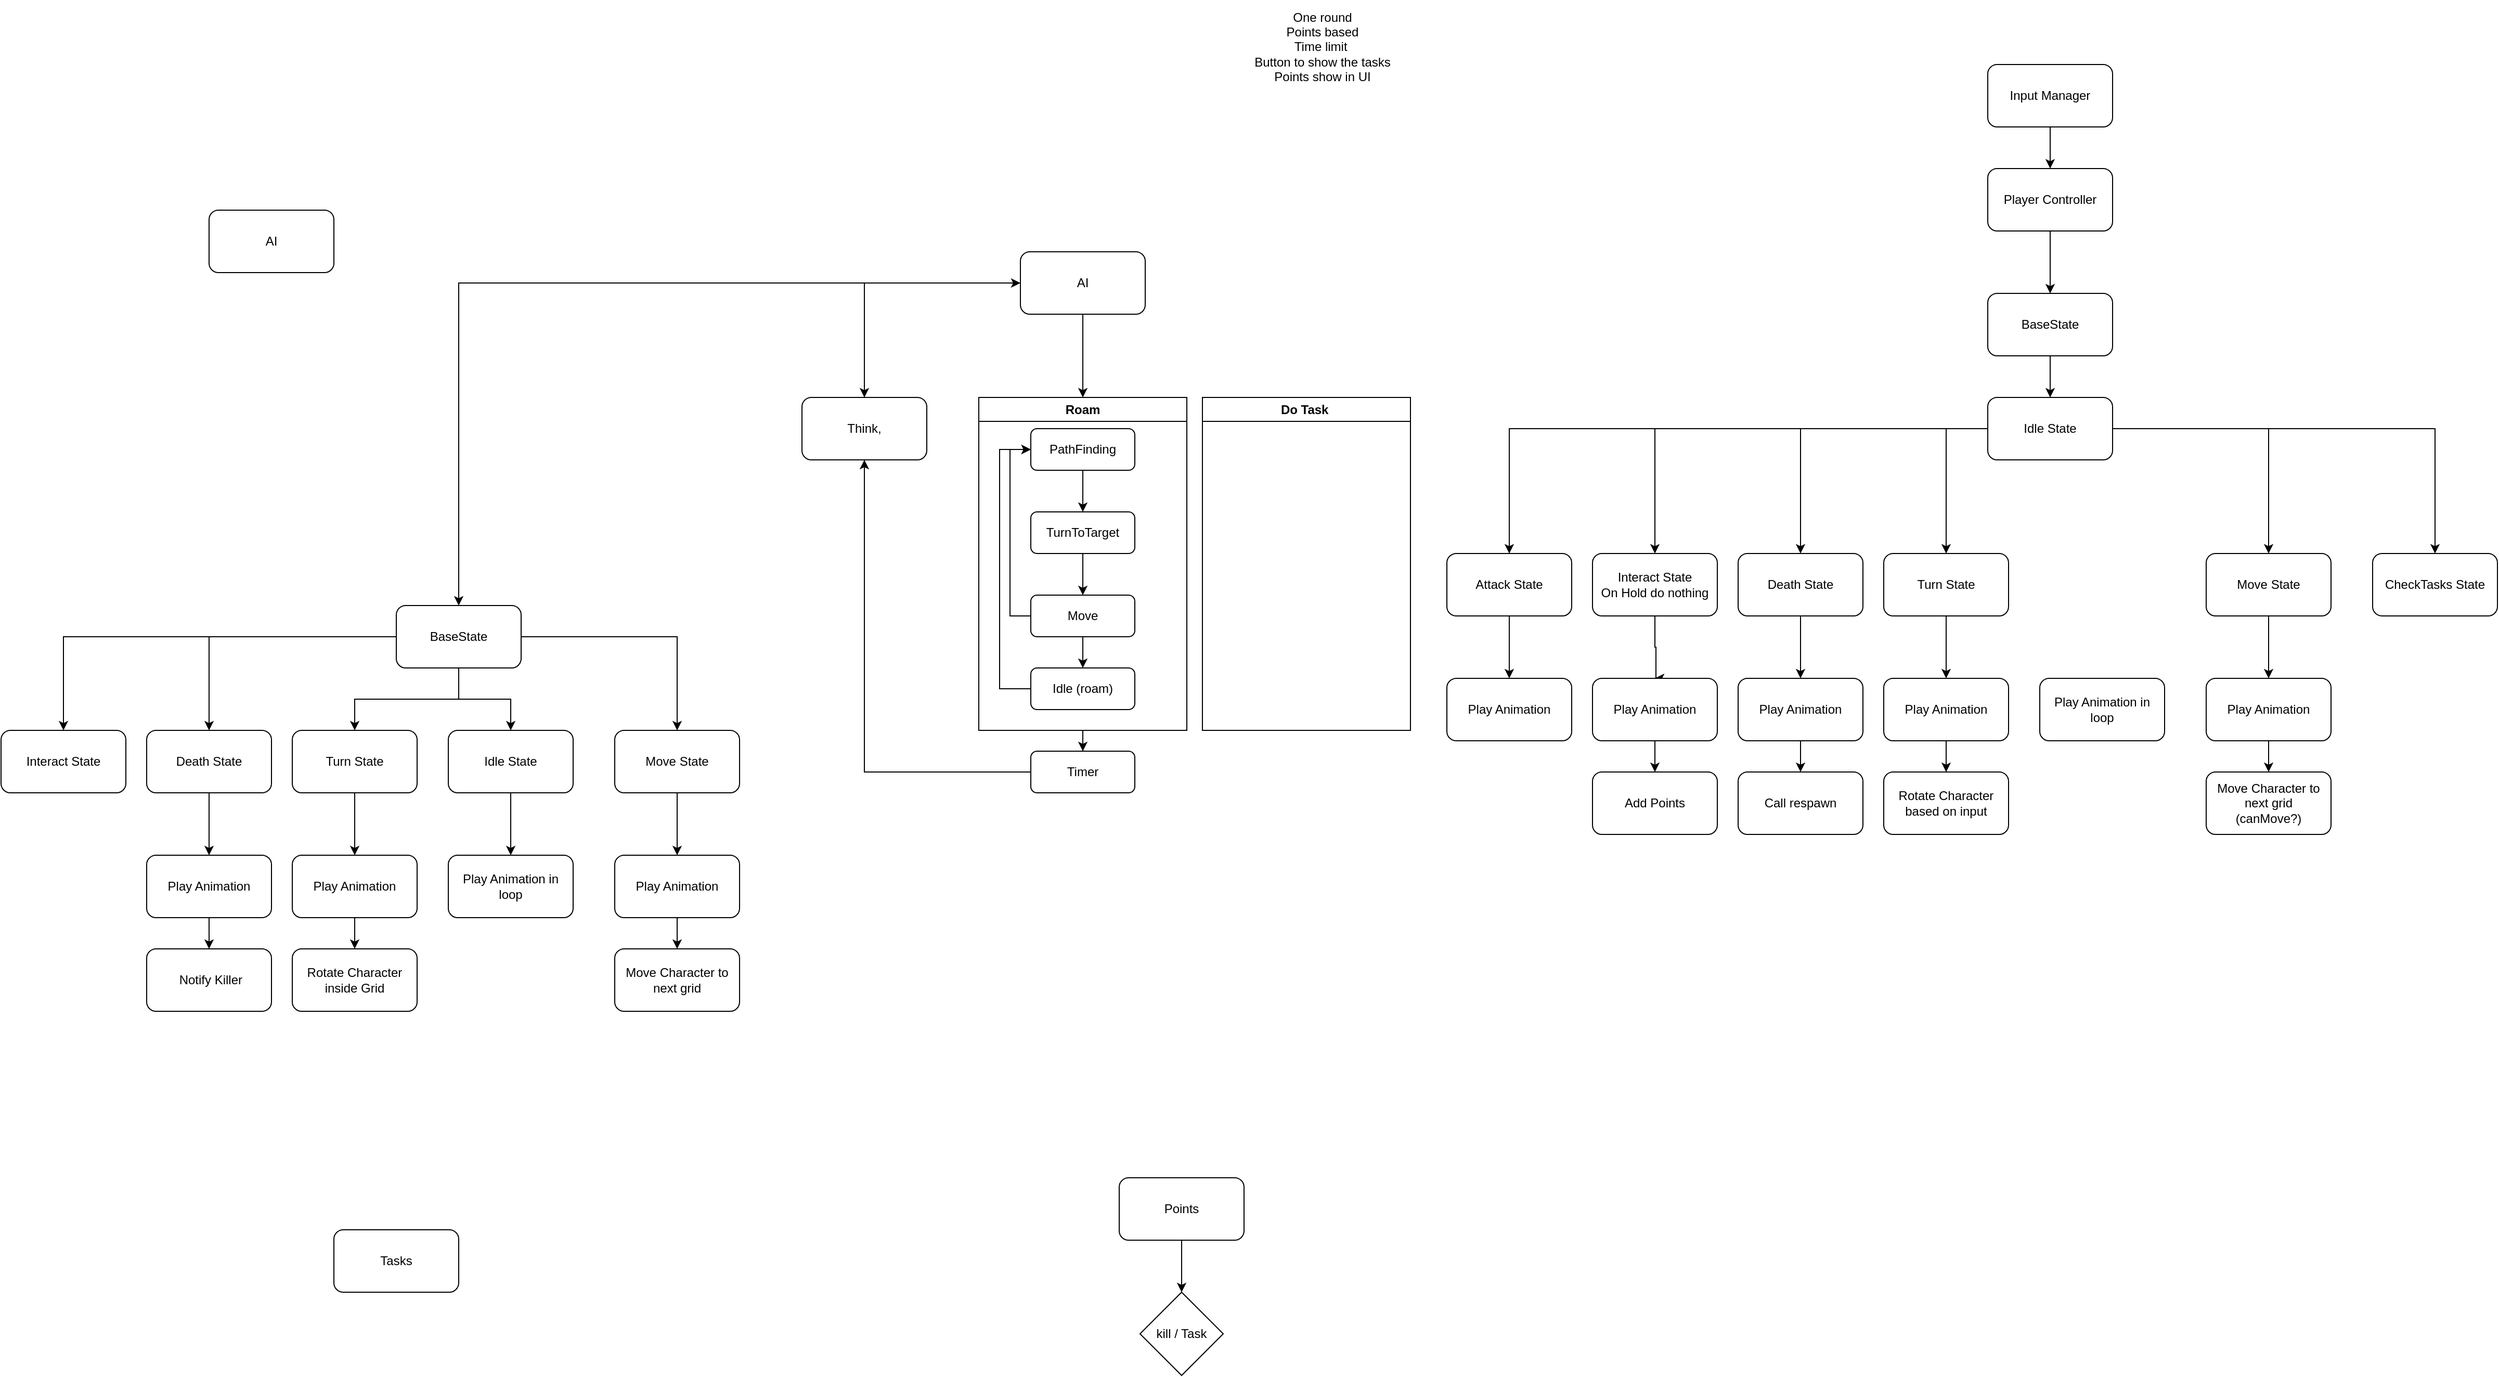 <mxfile version="24.0.4" type="device">
  <diagram name="Page-1" id="fpUOnozSw0sFAfAjcg4Q">
    <mxGraphModel dx="2947" dy="734" grid="1" gridSize="10" guides="1" tooltips="1" connect="1" arrows="1" fold="1" page="1" pageScale="1" pageWidth="850" pageHeight="1100" math="0" shadow="0">
      <root>
        <mxCell id="0" />
        <mxCell id="1" parent="0" />
        <mxCell id="XSct5k5VQUa2GznqLbLM-2" style="edgeStyle=orthogonalEdgeStyle;rounded=0;orthogonalLoop=1;jettySize=auto;html=1;entryX=0.5;entryY=0;entryDx=0;entryDy=0;" parent="1" source="XSct5k5VQUa2GznqLbLM-1" target="XSct5k5VQUa2GznqLbLM-3" edge="1">
          <mxGeometry relative="1" as="geometry">
            <mxPoint x="410" y="190" as="targetPoint" />
          </mxGeometry>
        </mxCell>
        <mxCell id="XSct5k5VQUa2GznqLbLM-1" value="Input Manager" style="rounded=1;whiteSpace=wrap;html=1;" parent="1" vertex="1">
          <mxGeometry x="350" y="100" width="120" height="60" as="geometry" />
        </mxCell>
        <mxCell id="XSct5k5VQUa2GznqLbLM-5" value="" style="edgeStyle=orthogonalEdgeStyle;rounded=0;orthogonalLoop=1;jettySize=auto;html=1;" parent="1" source="XSct5k5VQUa2GznqLbLM-3" target="XSct5k5VQUa2GznqLbLM-4" edge="1">
          <mxGeometry relative="1" as="geometry" />
        </mxCell>
        <mxCell id="XSct5k5VQUa2GznqLbLM-3" value="Player Controller" style="rounded=1;whiteSpace=wrap;html=1;" parent="1" vertex="1">
          <mxGeometry x="350" y="200" width="120" height="60" as="geometry" />
        </mxCell>
        <mxCell id="XSct5k5VQUa2GznqLbLM-13" style="edgeStyle=orthogonalEdgeStyle;rounded=0;orthogonalLoop=1;jettySize=auto;html=1;entryX=0.5;entryY=0;entryDx=0;entryDy=0;" parent="1" source="XSct5k5VQUa2GznqLbLM-4" target="XSct5k5VQUa2GznqLbLM-8" edge="1">
          <mxGeometry relative="1" as="geometry" />
        </mxCell>
        <mxCell id="XSct5k5VQUa2GznqLbLM-4" value="BaseState" style="whiteSpace=wrap;html=1;rounded=1;" parent="1" vertex="1">
          <mxGeometry x="350" y="320" width="120" height="60" as="geometry" />
        </mxCell>
        <mxCell id="XSct5k5VQUa2GznqLbLM-32" style="edgeStyle=orthogonalEdgeStyle;rounded=0;orthogonalLoop=1;jettySize=auto;html=1;entryX=0.5;entryY=0;entryDx=0;entryDy=0;" parent="1" source="XSct5k5VQUa2GznqLbLM-7" target="XSct5k5VQUa2GznqLbLM-33" edge="1">
          <mxGeometry relative="1" as="geometry">
            <mxPoint x="620" y="690" as="targetPoint" />
          </mxGeometry>
        </mxCell>
        <mxCell id="XSct5k5VQUa2GznqLbLM-7" value="Move State" style="whiteSpace=wrap;html=1;rounded=1;" parent="1" vertex="1">
          <mxGeometry x="560" y="570" width="120" height="60" as="geometry" />
        </mxCell>
        <mxCell id="Volj_1E85MB9AknWKt4E-5" style="edgeStyle=orthogonalEdgeStyle;rounded=0;orthogonalLoop=1;jettySize=auto;html=1;entryX=0.5;entryY=0;entryDx=0;entryDy=0;" edge="1" parent="1" source="XSct5k5VQUa2GznqLbLM-8" target="XSct5k5VQUa2GznqLbLM-11">
          <mxGeometry relative="1" as="geometry" />
        </mxCell>
        <mxCell id="Volj_1E85MB9AknWKt4E-6" style="edgeStyle=orthogonalEdgeStyle;rounded=0;orthogonalLoop=1;jettySize=auto;html=1;" edge="1" parent="1" source="XSct5k5VQUa2GznqLbLM-8" target="XSct5k5VQUa2GznqLbLM-12">
          <mxGeometry relative="1" as="geometry" />
        </mxCell>
        <mxCell id="Volj_1E85MB9AknWKt4E-7" style="edgeStyle=orthogonalEdgeStyle;rounded=0;orthogonalLoop=1;jettySize=auto;html=1;" edge="1" parent="1" source="XSct5k5VQUa2GznqLbLM-8" target="XSct5k5VQUa2GznqLbLM-10">
          <mxGeometry relative="1" as="geometry" />
        </mxCell>
        <mxCell id="Volj_1E85MB9AknWKt4E-8" style="edgeStyle=orthogonalEdgeStyle;rounded=0;orthogonalLoop=1;jettySize=auto;html=1;entryX=0.5;entryY=0;entryDx=0;entryDy=0;" edge="1" parent="1" source="XSct5k5VQUa2GznqLbLM-8" target="XSct5k5VQUa2GznqLbLM-9">
          <mxGeometry relative="1" as="geometry">
            <Array as="points">
              <mxPoint x="310" y="450" />
            </Array>
          </mxGeometry>
        </mxCell>
        <mxCell id="Volj_1E85MB9AknWKt4E-9" style="edgeStyle=orthogonalEdgeStyle;rounded=0;orthogonalLoop=1;jettySize=auto;html=1;" edge="1" parent="1" source="XSct5k5VQUa2GznqLbLM-8" target="XSct5k5VQUa2GznqLbLM-71">
          <mxGeometry relative="1" as="geometry" />
        </mxCell>
        <mxCell id="Volj_1E85MB9AknWKt4E-10" style="edgeStyle=orthogonalEdgeStyle;rounded=0;orthogonalLoop=1;jettySize=auto;html=1;entryX=0.5;entryY=0;entryDx=0;entryDy=0;" edge="1" parent="1" source="XSct5k5VQUa2GznqLbLM-8" target="XSct5k5VQUa2GznqLbLM-7">
          <mxGeometry relative="1" as="geometry" />
        </mxCell>
        <mxCell id="XSct5k5VQUa2GznqLbLM-8" value="Idle State" style="whiteSpace=wrap;html=1;rounded=1;" parent="1" vertex="1">
          <mxGeometry x="350" y="420" width="120" height="60" as="geometry" />
        </mxCell>
        <mxCell id="XSct5k5VQUa2GznqLbLM-25" style="edgeStyle=orthogonalEdgeStyle;rounded=0;orthogonalLoop=1;jettySize=auto;html=1;entryX=0.5;entryY=0;entryDx=0;entryDy=0;" parent="1" source="XSct5k5VQUa2GznqLbLM-9" target="XSct5k5VQUa2GznqLbLM-26" edge="1">
          <mxGeometry relative="1" as="geometry" />
        </mxCell>
        <mxCell id="XSct5k5VQUa2GznqLbLM-9" value="Turn State" style="whiteSpace=wrap;html=1;rounded=1;" parent="1" vertex="1">
          <mxGeometry x="250" y="570" width="120" height="60" as="geometry" />
        </mxCell>
        <mxCell id="XSct5k5VQUa2GznqLbLM-18" style="edgeStyle=orthogonalEdgeStyle;rounded=0;orthogonalLoop=1;jettySize=auto;html=1;" parent="1" source="XSct5k5VQUa2GznqLbLM-10" edge="1">
          <mxGeometry relative="1" as="geometry">
            <mxPoint x="170" y="690" as="targetPoint" />
          </mxGeometry>
        </mxCell>
        <mxCell id="XSct5k5VQUa2GznqLbLM-10" value="Death State" style="whiteSpace=wrap;html=1;rounded=1;" parent="1" vertex="1">
          <mxGeometry x="110" y="570" width="120" height="60" as="geometry" />
        </mxCell>
        <mxCell id="XSct5k5VQUa2GznqLbLM-11" value="Attack State" style="whiteSpace=wrap;html=1;rounded=1;" parent="1" vertex="1">
          <mxGeometry x="-170" y="570" width="120" height="60" as="geometry" />
        </mxCell>
        <mxCell id="XSct5k5VQUa2GznqLbLM-12" value="Interact State&lt;br&gt;On Hold do nothing" style="whiteSpace=wrap;html=1;rounded=1;" parent="1" vertex="1">
          <mxGeometry x="-30" y="570" width="120" height="60" as="geometry" />
        </mxCell>
        <mxCell id="XSct5k5VQUa2GznqLbLM-21" style="edgeStyle=orthogonalEdgeStyle;rounded=0;orthogonalLoop=1;jettySize=auto;html=1;entryX=0.5;entryY=0;entryDx=0;entryDy=0;" parent="1" source="XSct5k5VQUa2GznqLbLM-19" target="XSct5k5VQUa2GznqLbLM-20" edge="1">
          <mxGeometry relative="1" as="geometry" />
        </mxCell>
        <mxCell id="XSct5k5VQUa2GznqLbLM-19" value="Play Animation" style="whiteSpace=wrap;html=1;rounded=1;" parent="1" vertex="1">
          <mxGeometry x="110" y="690" width="120" height="60" as="geometry" />
        </mxCell>
        <mxCell id="XSct5k5VQUa2GznqLbLM-20" value="Call respawn" style="whiteSpace=wrap;html=1;rounded=1;" parent="1" vertex="1">
          <mxGeometry x="110" y="780" width="120" height="60" as="geometry" />
        </mxCell>
        <mxCell id="XSct5k5VQUa2GznqLbLM-23" value="Rotate Character based on input" style="whiteSpace=wrap;html=1;rounded=1;" parent="1" vertex="1">
          <mxGeometry x="250" y="780" width="120" height="60" as="geometry" />
        </mxCell>
        <mxCell id="XSct5k5VQUa2GznqLbLM-27" style="edgeStyle=orthogonalEdgeStyle;rounded=0;orthogonalLoop=1;jettySize=auto;html=1;entryX=0.5;entryY=0;entryDx=0;entryDy=0;" parent="1" source="XSct5k5VQUa2GznqLbLM-26" target="XSct5k5VQUa2GznqLbLM-23" edge="1">
          <mxGeometry relative="1" as="geometry" />
        </mxCell>
        <mxCell id="XSct5k5VQUa2GznqLbLM-26" value="Play Animation" style="whiteSpace=wrap;html=1;rounded=1;" parent="1" vertex="1">
          <mxGeometry x="250" y="690" width="120" height="60" as="geometry" />
        </mxCell>
        <mxCell id="XSct5k5VQUa2GznqLbLM-30" value="Play Animation in loop" style="whiteSpace=wrap;html=1;rounded=1;" parent="1" vertex="1">
          <mxGeometry x="400" y="690" width="120" height="60" as="geometry" />
        </mxCell>
        <mxCell id="XSct5k5VQUa2GznqLbLM-35" style="edgeStyle=orthogonalEdgeStyle;rounded=0;orthogonalLoop=1;jettySize=auto;html=1;" parent="1" source="XSct5k5VQUa2GznqLbLM-33" target="XSct5k5VQUa2GznqLbLM-34" edge="1">
          <mxGeometry relative="1" as="geometry" />
        </mxCell>
        <mxCell id="XSct5k5VQUa2GznqLbLM-33" value="Play Animation" style="whiteSpace=wrap;html=1;rounded=1;" parent="1" vertex="1">
          <mxGeometry x="560" y="690" width="120" height="60" as="geometry" />
        </mxCell>
        <mxCell id="XSct5k5VQUa2GznqLbLM-34" value="Move Character to next grid&lt;div&gt;(canMove?)&lt;/div&gt;" style="whiteSpace=wrap;html=1;rounded=1;" parent="1" vertex="1">
          <mxGeometry x="560" y="780" width="120" height="60" as="geometry" />
        </mxCell>
        <mxCell id="XSct5k5VQUa2GznqLbLM-38" value="" style="edgeStyle=orthogonalEdgeStyle;rounded=0;orthogonalLoop=1;jettySize=auto;html=1;" parent="1" source="XSct5k5VQUa2GznqLbLM-39" target="XSct5k5VQUa2GznqLbLM-46" edge="1">
          <mxGeometry relative="1" as="geometry" />
        </mxCell>
        <mxCell id="xqMqaPBEPbHjZp_7vXyr-7" style="edgeStyle=orthogonalEdgeStyle;rounded=0;orthogonalLoop=1;jettySize=auto;html=1;entryX=0.5;entryY=0;entryDx=0;entryDy=0;" parent="1" source="XSct5k5VQUa2GznqLbLM-39" target="xqMqaPBEPbHjZp_7vXyr-4" edge="1">
          <mxGeometry relative="1" as="geometry" />
        </mxCell>
        <mxCell id="XSct5k5VQUa2GznqLbLM-39" value="AI" style="rounded=1;whiteSpace=wrap;html=1;" parent="1" vertex="1">
          <mxGeometry x="-580" y="280" width="120" height="60" as="geometry" />
        </mxCell>
        <mxCell id="XSct5k5VQUa2GznqLbLM-40" style="edgeStyle=orthogonalEdgeStyle;rounded=0;orthogonalLoop=1;jettySize=auto;html=1;entryX=0.5;entryY=0;entryDx=0;entryDy=0;" parent="1" source="XSct5k5VQUa2GznqLbLM-46" target="XSct5k5VQUa2GznqLbLM-48" edge="1">
          <mxGeometry relative="1" as="geometry">
            <mxPoint x="-910" y="720" as="targetPoint" />
          </mxGeometry>
        </mxCell>
        <mxCell id="XSct5k5VQUa2GznqLbLM-41" style="edgeStyle=orthogonalEdgeStyle;rounded=0;orthogonalLoop=1;jettySize=auto;html=1;entryX=0.5;entryY=0;entryDx=0;entryDy=0;" parent="1" source="XSct5k5VQUa2GznqLbLM-46" target="XSct5k5VQUa2GznqLbLM-50" edge="1">
          <mxGeometry relative="1" as="geometry" />
        </mxCell>
        <mxCell id="XSct5k5VQUa2GznqLbLM-42" style="edgeStyle=orthogonalEdgeStyle;rounded=0;orthogonalLoop=1;jettySize=auto;html=1;entryX=0.5;entryY=0;entryDx=0;entryDy=0;" parent="1" source="XSct5k5VQUa2GznqLbLM-46" target="XSct5k5VQUa2GznqLbLM-52" edge="1">
          <mxGeometry relative="1" as="geometry" />
        </mxCell>
        <mxCell id="XSct5k5VQUa2GznqLbLM-43" style="edgeStyle=orthogonalEdgeStyle;rounded=0;orthogonalLoop=1;jettySize=auto;html=1;entryX=0.5;entryY=0;entryDx=0;entryDy=0;" parent="1" source="XSct5k5VQUa2GznqLbLM-46" target="XSct5k5VQUa2GznqLbLM-54" edge="1">
          <mxGeometry relative="1" as="geometry" />
        </mxCell>
        <mxCell id="XSct5k5VQUa2GznqLbLM-44" style="edgeStyle=orthogonalEdgeStyle;rounded=0;orthogonalLoop=1;jettySize=auto;html=1;entryX=0.5;entryY=0;entryDx=0;entryDy=0;" parent="1" source="XSct5k5VQUa2GznqLbLM-46" target="XSct5k5VQUa2GznqLbLM-56" edge="1">
          <mxGeometry relative="1" as="geometry" />
        </mxCell>
        <mxCell id="XSct5k5VQUa2GznqLbLM-46" value="BaseState" style="whiteSpace=wrap;html=1;rounded=1;" parent="1" vertex="1">
          <mxGeometry x="-1180" y="620" width="120" height="60" as="geometry" />
        </mxCell>
        <mxCell id="XSct5k5VQUa2GznqLbLM-47" style="edgeStyle=orthogonalEdgeStyle;rounded=0;orthogonalLoop=1;jettySize=auto;html=1;entryX=0.5;entryY=0;entryDx=0;entryDy=0;" parent="1" source="XSct5k5VQUa2GznqLbLM-48" target="XSct5k5VQUa2GznqLbLM-65" edge="1">
          <mxGeometry relative="1" as="geometry">
            <mxPoint x="-910" y="860" as="targetPoint" />
          </mxGeometry>
        </mxCell>
        <mxCell id="XSct5k5VQUa2GznqLbLM-48" value="Move State" style="whiteSpace=wrap;html=1;rounded=1;" parent="1" vertex="1">
          <mxGeometry x="-970" y="740" width="120" height="60" as="geometry" />
        </mxCell>
        <mxCell id="XSct5k5VQUa2GznqLbLM-49" style="edgeStyle=orthogonalEdgeStyle;rounded=0;orthogonalLoop=1;jettySize=auto;html=1;entryX=0.5;entryY=0;entryDx=0;entryDy=0;" parent="1" source="XSct5k5VQUa2GznqLbLM-50" target="XSct5k5VQUa2GznqLbLM-63" edge="1">
          <mxGeometry relative="1" as="geometry" />
        </mxCell>
        <mxCell id="XSct5k5VQUa2GznqLbLM-50" value="Idle State" style="whiteSpace=wrap;html=1;rounded=1;" parent="1" vertex="1">
          <mxGeometry x="-1130" y="740" width="120" height="60" as="geometry" />
        </mxCell>
        <mxCell id="XSct5k5VQUa2GznqLbLM-51" style="edgeStyle=orthogonalEdgeStyle;rounded=0;orthogonalLoop=1;jettySize=auto;html=1;entryX=0.5;entryY=0;entryDx=0;entryDy=0;" parent="1" source="XSct5k5VQUa2GznqLbLM-52" target="XSct5k5VQUa2GznqLbLM-62" edge="1">
          <mxGeometry relative="1" as="geometry" />
        </mxCell>
        <mxCell id="XSct5k5VQUa2GznqLbLM-52" value="Turn State" style="whiteSpace=wrap;html=1;rounded=1;" parent="1" vertex="1">
          <mxGeometry x="-1280" y="740" width="120" height="60" as="geometry" />
        </mxCell>
        <mxCell id="XSct5k5VQUa2GznqLbLM-53" style="edgeStyle=orthogonalEdgeStyle;rounded=0;orthogonalLoop=1;jettySize=auto;html=1;" parent="1" source="XSct5k5VQUa2GznqLbLM-54" edge="1">
          <mxGeometry relative="1" as="geometry">
            <mxPoint x="-1360" y="860" as="targetPoint" />
          </mxGeometry>
        </mxCell>
        <mxCell id="XSct5k5VQUa2GznqLbLM-54" value="Death State" style="whiteSpace=wrap;html=1;rounded=1;" parent="1" vertex="1">
          <mxGeometry x="-1420" y="740" width="120" height="60" as="geometry" />
        </mxCell>
        <mxCell id="XSct5k5VQUa2GznqLbLM-56" value="Interact State" style="whiteSpace=wrap;html=1;rounded=1;" parent="1" vertex="1">
          <mxGeometry x="-1560" y="740" width="120" height="60" as="geometry" />
        </mxCell>
        <mxCell id="XSct5k5VQUa2GznqLbLM-58" value="Play Animation" style="whiteSpace=wrap;html=1;rounded=1;" parent="1" vertex="1">
          <mxGeometry x="-1420" y="860" width="120" height="60" as="geometry" />
        </mxCell>
        <mxCell id="XSct5k5VQUa2GznqLbLM-60" value="Rotate Character inside Grid" style="whiteSpace=wrap;html=1;rounded=1;" parent="1" vertex="1">
          <mxGeometry x="-1280" y="950" width="120" height="60" as="geometry" />
        </mxCell>
        <mxCell id="XSct5k5VQUa2GznqLbLM-61" style="edgeStyle=orthogonalEdgeStyle;rounded=0;orthogonalLoop=1;jettySize=auto;html=1;entryX=0.5;entryY=0;entryDx=0;entryDy=0;" parent="1" source="XSct5k5VQUa2GznqLbLM-62" target="XSct5k5VQUa2GznqLbLM-60" edge="1">
          <mxGeometry relative="1" as="geometry" />
        </mxCell>
        <mxCell id="XSct5k5VQUa2GznqLbLM-62" value="Play Animation" style="whiteSpace=wrap;html=1;rounded=1;" parent="1" vertex="1">
          <mxGeometry x="-1280" y="860" width="120" height="60" as="geometry" />
        </mxCell>
        <mxCell id="XSct5k5VQUa2GznqLbLM-63" value="Play Animation in loop" style="whiteSpace=wrap;html=1;rounded=1;" parent="1" vertex="1">
          <mxGeometry x="-1130" y="860" width="120" height="60" as="geometry" />
        </mxCell>
        <mxCell id="XSct5k5VQUa2GznqLbLM-64" style="edgeStyle=orthogonalEdgeStyle;rounded=0;orthogonalLoop=1;jettySize=auto;html=1;" parent="1" source="XSct5k5VQUa2GznqLbLM-65" target="XSct5k5VQUa2GznqLbLM-66" edge="1">
          <mxGeometry relative="1" as="geometry" />
        </mxCell>
        <mxCell id="XSct5k5VQUa2GznqLbLM-65" value="Play Animation" style="whiteSpace=wrap;html=1;rounded=1;" parent="1" vertex="1">
          <mxGeometry x="-970" y="860" width="120" height="60" as="geometry" />
        </mxCell>
        <mxCell id="XSct5k5VQUa2GznqLbLM-66" value="Move Character to next grid" style="whiteSpace=wrap;html=1;rounded=1;" parent="1" vertex="1">
          <mxGeometry x="-970" y="950" width="120" height="60" as="geometry" />
        </mxCell>
        <mxCell id="XSct5k5VQUa2GznqLbLM-67" style="edgeStyle=orthogonalEdgeStyle;rounded=0;orthogonalLoop=1;jettySize=auto;html=1;exitX=0.5;exitY=1;exitDx=0;exitDy=0;" parent="1" source="XSct5k5VQUa2GznqLbLM-58" edge="1">
          <mxGeometry relative="1" as="geometry">
            <mxPoint x="-1360" y="950" as="targetPoint" />
            <mxPoint x="-1350" y="810" as="sourcePoint" />
          </mxGeometry>
        </mxCell>
        <mxCell id="XSct5k5VQUa2GznqLbLM-68" value="&amp;nbsp;Notify Killer" style="whiteSpace=wrap;html=1;rounded=1;" parent="1" vertex="1">
          <mxGeometry x="-1420" y="950" width="120" height="60" as="geometry" />
        </mxCell>
        <mxCell id="XSct5k5VQUa2GznqLbLM-69" value="One round&lt;div&gt;Points based&lt;/div&gt;&lt;div&gt;Time limit&amp;nbsp;&lt;/div&gt;&lt;div&gt;Button to show the tasks&lt;/div&gt;&lt;div&gt;Points show in UI&lt;/div&gt;" style="text;html=1;align=center;verticalAlign=middle;resizable=0;points=[];autosize=1;strokeColor=none;fillColor=none;" parent="1" vertex="1">
          <mxGeometry x="-365" y="38" width="150" height="90" as="geometry" />
        </mxCell>
        <mxCell id="XSct5k5VQUa2GznqLbLM-71" value="CheckTasks State" style="whiteSpace=wrap;html=1;rounded=1;" parent="1" vertex="1">
          <mxGeometry x="720" y="570" width="120" height="60" as="geometry" />
        </mxCell>
        <mxCell id="XSct5k5VQUa2GznqLbLM-72" style="edgeStyle=orthogonalEdgeStyle;rounded=0;orthogonalLoop=1;jettySize=auto;html=1;exitX=0.5;exitY=1;exitDx=0;exitDy=0;" parent="1" source="XSct5k5VQUa2GznqLbLM-12" edge="1">
          <mxGeometry relative="1" as="geometry">
            <mxPoint x="30" y="690" as="targetPoint" />
            <mxPoint x="180" y="640" as="sourcePoint" />
            <Array as="points">
              <mxPoint x="30" y="660" />
              <mxPoint x="31" y="660" />
              <mxPoint x="31" y="690" />
            </Array>
          </mxGeometry>
        </mxCell>
        <mxCell id="XSct5k5VQUa2GznqLbLM-73" value="Add Points" style="whiteSpace=wrap;html=1;rounded=1;" parent="1" vertex="1">
          <mxGeometry x="-30" y="780" width="120" height="60" as="geometry" />
        </mxCell>
        <mxCell id="XSct5k5VQUa2GznqLbLM-75" style="edgeStyle=orthogonalEdgeStyle;rounded=0;orthogonalLoop=1;jettySize=auto;html=1;entryX=0.5;entryY=0;entryDx=0;entryDy=0;" parent="1" source="XSct5k5VQUa2GznqLbLM-74" target="XSct5k5VQUa2GznqLbLM-73" edge="1">
          <mxGeometry relative="1" as="geometry" />
        </mxCell>
        <mxCell id="XSct5k5VQUa2GznqLbLM-74" value="Play Animation" style="whiteSpace=wrap;html=1;rounded=1;" parent="1" vertex="1">
          <mxGeometry x="-30" y="690" width="120" height="60" as="geometry" />
        </mxCell>
        <mxCell id="XSct5k5VQUa2GznqLbLM-76" value="Play Animation" style="whiteSpace=wrap;html=1;rounded=1;" parent="1" vertex="1">
          <mxGeometry x="-170" y="690" width="120" height="60" as="geometry" />
        </mxCell>
        <mxCell id="XSct5k5VQUa2GznqLbLM-77" style="edgeStyle=orthogonalEdgeStyle;rounded=0;orthogonalLoop=1;jettySize=auto;html=1;exitX=0.5;exitY=1;exitDx=0;exitDy=0;entryX=0.5;entryY=0;entryDx=0;entryDy=0;" parent="1" source="XSct5k5VQUa2GznqLbLM-11" target="XSct5k5VQUa2GznqLbLM-76" edge="1">
          <mxGeometry relative="1" as="geometry">
            <mxPoint x="40" y="700" as="targetPoint" />
            <mxPoint x="40" y="640" as="sourcePoint" />
            <Array as="points">
              <mxPoint x="-110" y="680" />
              <mxPoint x="-110" y="680" />
            </Array>
          </mxGeometry>
        </mxCell>
        <mxCell id="-jESv9yT-GVX1S9CKL7u-1" value="AI" style="rounded=1;whiteSpace=wrap;html=1;" parent="1" vertex="1">
          <mxGeometry x="-1360" y="240" width="120" height="60" as="geometry" />
        </mxCell>
        <mxCell id="xqMqaPBEPbHjZp_7vXyr-26" style="edgeStyle=orthogonalEdgeStyle;rounded=0;orthogonalLoop=1;jettySize=auto;html=1;entryX=0;entryY=0.5;entryDx=0;entryDy=0;" parent="1" source="xqMqaPBEPbHjZp_7vXyr-4" target="XSct5k5VQUa2GznqLbLM-39" edge="1">
          <mxGeometry relative="1" as="geometry">
            <Array as="points">
              <mxPoint x="-730" y="310" />
            </Array>
          </mxGeometry>
        </mxCell>
        <mxCell id="xqMqaPBEPbHjZp_7vXyr-4" value="Think," style="whiteSpace=wrap;html=1;rounded=1;" parent="1" vertex="1">
          <mxGeometry x="-790" y="420" width="120" height="60" as="geometry" />
        </mxCell>
        <mxCell id="xqMqaPBEPbHjZp_7vXyr-21" style="edgeStyle=orthogonalEdgeStyle;rounded=0;orthogonalLoop=1;jettySize=auto;html=1;entryX=0.5;entryY=0;entryDx=0;entryDy=0;" parent="1" source="xqMqaPBEPbHjZp_7vXyr-9" target="xqMqaPBEPbHjZp_7vXyr-13" edge="1">
          <mxGeometry relative="1" as="geometry" />
        </mxCell>
        <mxCell id="xqMqaPBEPbHjZp_7vXyr-9" value="PathFinding" style="whiteSpace=wrap;html=1;rounded=1;" parent="1" vertex="1">
          <mxGeometry x="-570" y="450" width="100" height="40" as="geometry" />
        </mxCell>
        <mxCell id="xqMqaPBEPbHjZp_7vXyr-13" value="TurnToTarget" style="whiteSpace=wrap;html=1;rounded=1;" parent="1" vertex="1">
          <mxGeometry x="-570" y="530" width="100" height="40" as="geometry" />
        </mxCell>
        <mxCell id="xqMqaPBEPbHjZp_7vXyr-16" value="" style="edgeStyle=orthogonalEdgeStyle;rounded=0;orthogonalLoop=1;jettySize=auto;html=1;" parent="1" source="xqMqaPBEPbHjZp_7vXyr-13" target="xqMqaPBEPbHjZp_7vXyr-15" edge="1">
          <mxGeometry relative="1" as="geometry">
            <mxPoint x="-520" y="570" as="sourcePoint" />
            <mxPoint x="-520" y="650" as="targetPoint" />
          </mxGeometry>
        </mxCell>
        <mxCell id="xqMqaPBEPbHjZp_7vXyr-27" style="edgeStyle=orthogonalEdgeStyle;rounded=0;orthogonalLoop=1;jettySize=auto;html=1;entryX=0;entryY=0.5;entryDx=0;entryDy=0;" parent="1" source="xqMqaPBEPbHjZp_7vXyr-15" target="xqMqaPBEPbHjZp_7vXyr-9" edge="1">
          <mxGeometry relative="1" as="geometry">
            <Array as="points">
              <mxPoint x="-590" y="630" />
              <mxPoint x="-590" y="470" />
            </Array>
          </mxGeometry>
        </mxCell>
        <mxCell id="xqMqaPBEPbHjZp_7vXyr-15" value="Move" style="whiteSpace=wrap;html=1;rounded=1;" parent="1" vertex="1">
          <mxGeometry x="-570" y="610" width="100" height="40" as="geometry" />
        </mxCell>
        <mxCell id="xqMqaPBEPbHjZp_7vXyr-18" value="" style="edgeStyle=orthogonalEdgeStyle;rounded=0;orthogonalLoop=1;jettySize=auto;html=1;" parent="1" source="xqMqaPBEPbHjZp_7vXyr-15" target="xqMqaPBEPbHjZp_7vXyr-17" edge="1">
          <mxGeometry relative="1" as="geometry">
            <mxPoint x="-520" y="650" as="sourcePoint" />
            <mxPoint x="-520" y="760" as="targetPoint" />
          </mxGeometry>
        </mxCell>
        <mxCell id="xqMqaPBEPbHjZp_7vXyr-22" style="edgeStyle=orthogonalEdgeStyle;rounded=0;orthogonalLoop=1;jettySize=auto;html=1;entryX=0;entryY=0.5;entryDx=0;entryDy=0;" parent="1" source="xqMqaPBEPbHjZp_7vXyr-17" target="xqMqaPBEPbHjZp_7vXyr-9" edge="1">
          <mxGeometry relative="1" as="geometry">
            <Array as="points">
              <mxPoint x="-600" y="700" />
              <mxPoint x="-600" y="470" />
            </Array>
          </mxGeometry>
        </mxCell>
        <mxCell id="xqMqaPBEPbHjZp_7vXyr-17" value="Idle (roam)" style="whiteSpace=wrap;html=1;rounded=1;" parent="1" vertex="1">
          <mxGeometry x="-570" y="680" width="100" height="40" as="geometry" />
        </mxCell>
        <mxCell id="xqMqaPBEPbHjZp_7vXyr-20" value="" style="edgeStyle=orthogonalEdgeStyle;rounded=0;orthogonalLoop=1;jettySize=auto;html=1;" parent="1" source="XSct5k5VQUa2GznqLbLM-39" target="xqMqaPBEPbHjZp_7vXyr-19" edge="1">
          <mxGeometry relative="1" as="geometry">
            <mxPoint x="-520" y="340" as="sourcePoint" />
            <mxPoint x="-520" y="450" as="targetPoint" />
          </mxGeometry>
        </mxCell>
        <mxCell id="xqMqaPBEPbHjZp_7vXyr-24" style="edgeStyle=orthogonalEdgeStyle;rounded=0;orthogonalLoop=1;jettySize=auto;html=1;" parent="1" source="xqMqaPBEPbHjZp_7vXyr-19" target="xqMqaPBEPbHjZp_7vXyr-23" edge="1">
          <mxGeometry relative="1" as="geometry" />
        </mxCell>
        <mxCell id="xqMqaPBEPbHjZp_7vXyr-19" value="Roam" style="swimlane;whiteSpace=wrap;html=1;" parent="1" vertex="1">
          <mxGeometry x="-620" y="420" width="200" height="320" as="geometry" />
        </mxCell>
        <mxCell id="xqMqaPBEPbHjZp_7vXyr-25" style="edgeStyle=orthogonalEdgeStyle;rounded=0;orthogonalLoop=1;jettySize=auto;html=1;entryX=0.5;entryY=1;entryDx=0;entryDy=0;" parent="1" source="xqMqaPBEPbHjZp_7vXyr-23" target="xqMqaPBEPbHjZp_7vXyr-4" edge="1">
          <mxGeometry relative="1" as="geometry" />
        </mxCell>
        <mxCell id="xqMqaPBEPbHjZp_7vXyr-23" value="Timer" style="whiteSpace=wrap;html=1;rounded=1;" parent="1" vertex="1">
          <mxGeometry x="-570" y="760" width="100" height="40" as="geometry" />
        </mxCell>
        <mxCell id="Volj_1E85MB9AknWKt4E-1" value="Tasks" style="rounded=1;whiteSpace=wrap;html=1;" vertex="1" parent="1">
          <mxGeometry x="-1240" y="1220" width="120" height="60" as="geometry" />
        </mxCell>
        <mxCell id="Volj_1E85MB9AknWKt4E-4" style="edgeStyle=orthogonalEdgeStyle;rounded=0;orthogonalLoop=1;jettySize=auto;html=1;entryX=0.5;entryY=0;entryDx=0;entryDy=0;" edge="1" parent="1" source="Volj_1E85MB9AknWKt4E-2" target="Volj_1E85MB9AknWKt4E-3">
          <mxGeometry relative="1" as="geometry" />
        </mxCell>
        <mxCell id="Volj_1E85MB9AknWKt4E-2" value="Points" style="rounded=1;whiteSpace=wrap;html=1;" vertex="1" parent="1">
          <mxGeometry x="-485" y="1170" width="120" height="60" as="geometry" />
        </mxCell>
        <mxCell id="Volj_1E85MB9AknWKt4E-3" value="kill / Task" style="rhombus;whiteSpace=wrap;html=1;" vertex="1" parent="1">
          <mxGeometry x="-465" y="1280" width="80" height="80" as="geometry" />
        </mxCell>
        <mxCell id="Volj_1E85MB9AknWKt4E-11" value="Do Task&amp;nbsp;" style="swimlane;whiteSpace=wrap;html=1;" vertex="1" parent="1">
          <mxGeometry x="-405" y="420" width="200" height="320" as="geometry" />
        </mxCell>
      </root>
    </mxGraphModel>
  </diagram>
</mxfile>
